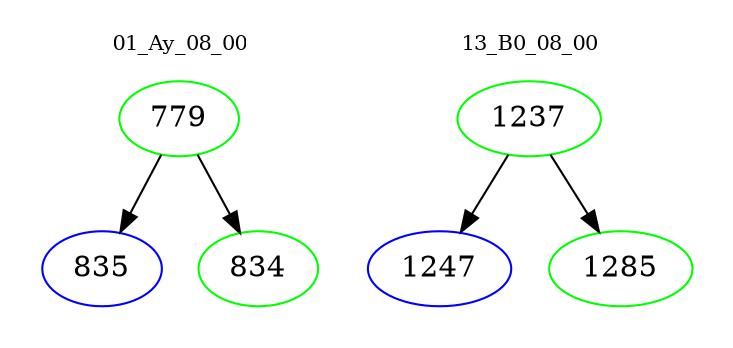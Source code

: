 digraph{
subgraph cluster_0 {
color = white
label = "01_Ay_08_00";
fontsize=10;
T0_779 [label="779", color="green"]
T0_779 -> T0_835 [color="black"]
T0_835 [label="835", color="blue"]
T0_779 -> T0_834 [color="black"]
T0_834 [label="834", color="green"]
}
subgraph cluster_1 {
color = white
label = "13_B0_08_00";
fontsize=10;
T1_1237 [label="1237", color="green"]
T1_1237 -> T1_1247 [color="black"]
T1_1247 [label="1247", color="blue"]
T1_1237 -> T1_1285 [color="black"]
T1_1285 [label="1285", color="green"]
}
}
